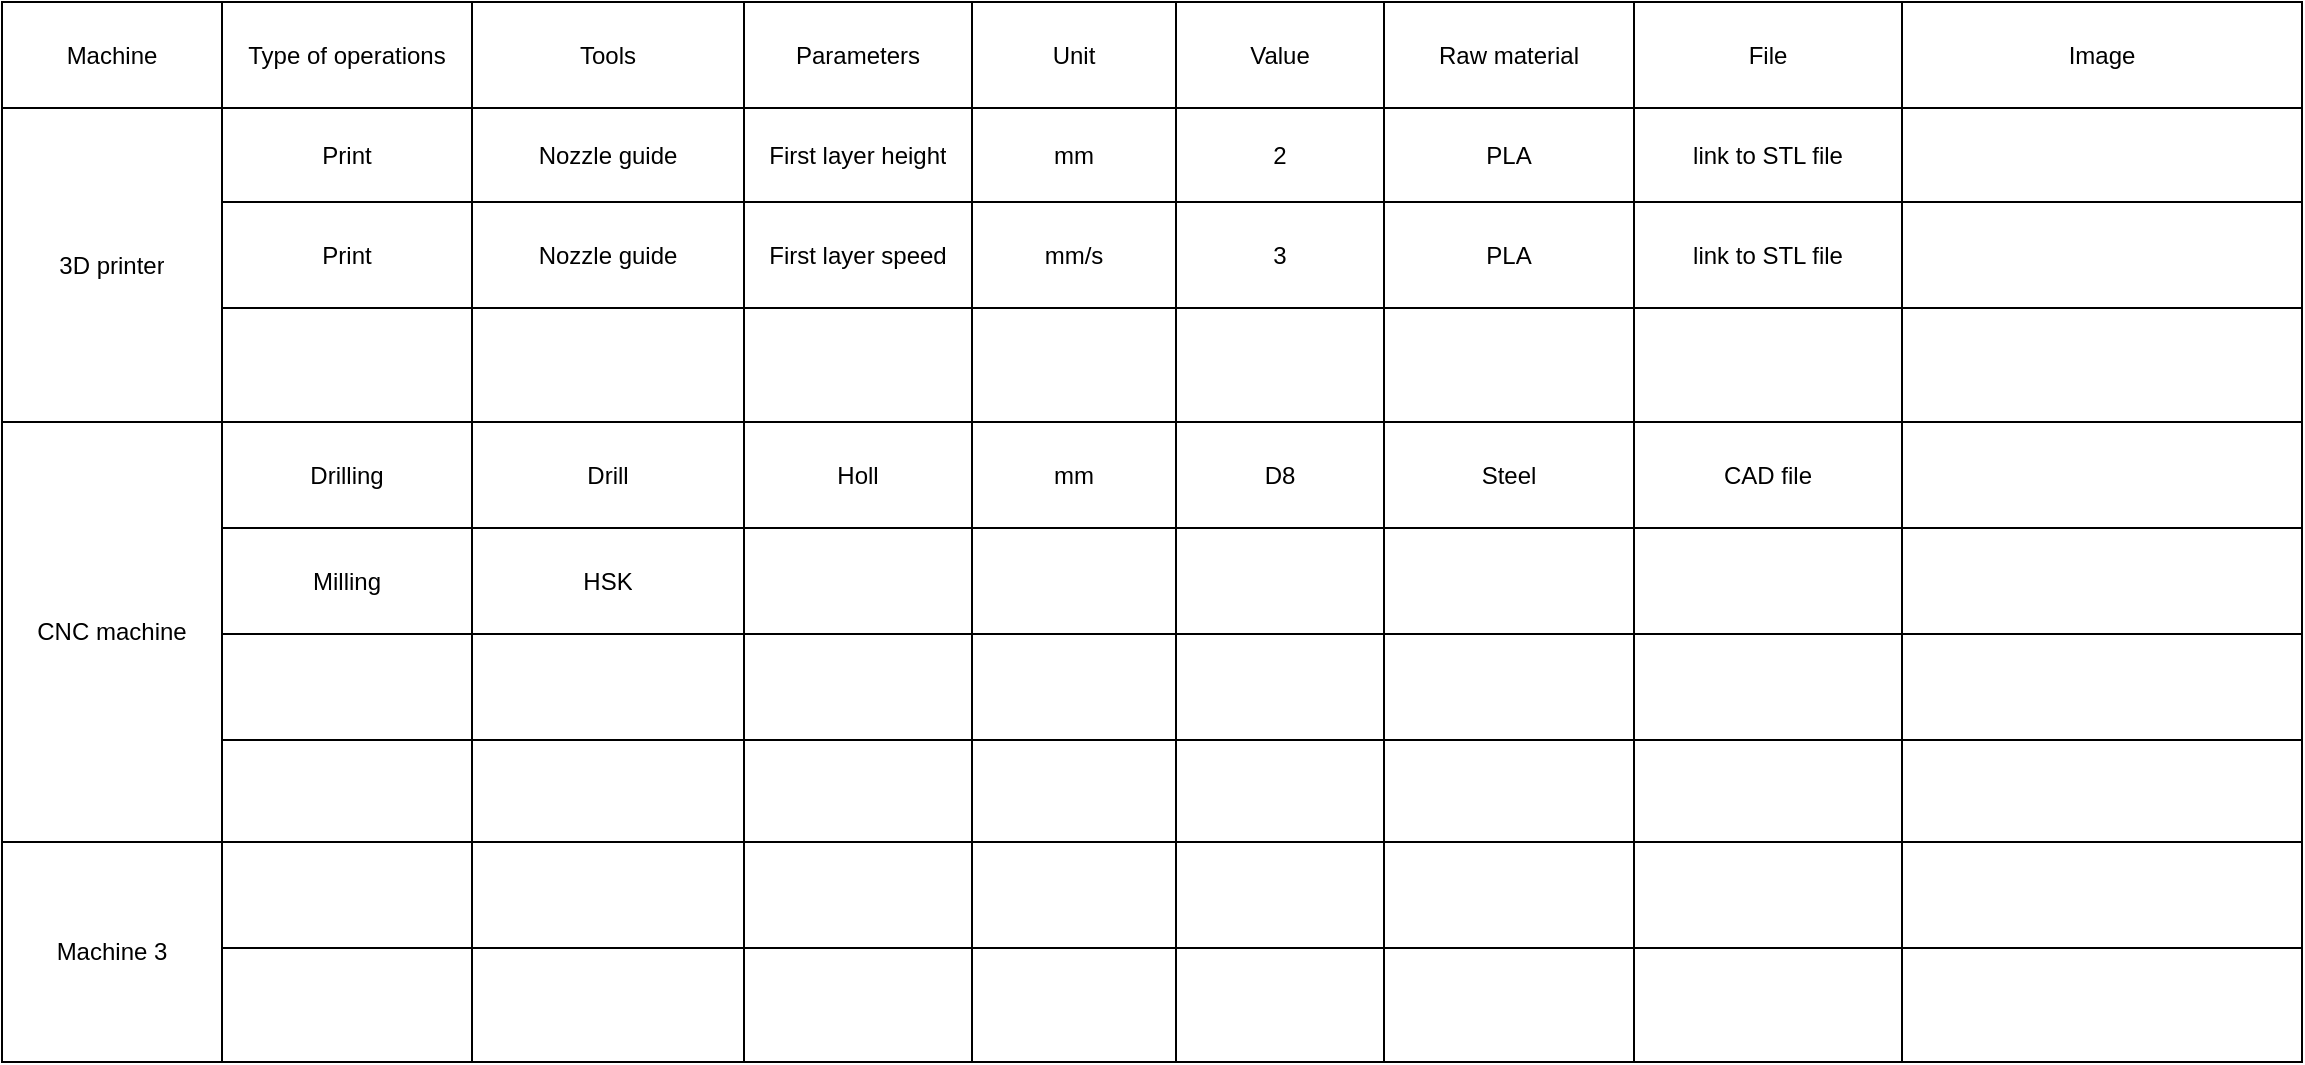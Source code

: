 <mxfile version="15.1.2" type="github">
  <diagram id="Z1trSQCHoKJ7LO43XMHb" name="Page-1">
    <mxGraphModel dx="2493" dy="2000" grid="1" gridSize="10" guides="1" tooltips="1" connect="1" arrows="1" fold="1" page="1" pageScale="1" pageWidth="827" pageHeight="1169" math="0" shadow="0">
      <root>
        <mxCell id="0" />
        <mxCell id="1" parent="0" />
        <mxCell id="W6SQOugObV7dIc_7kULn-4" value="" style="shape=table;startSize=0;container=1;collapsible=0;childLayout=tableLayout;" parent="1" vertex="1">
          <mxGeometry x="-750" y="-1007" width="110" height="157" as="geometry" />
        </mxCell>
        <mxCell id="W6SQOugObV7dIc_7kULn-5" value="" style="shape=partialRectangle;collapsible=0;dropTarget=0;pointerEvents=0;fillColor=none;top=0;left=0;bottom=0;right=0;points=[[0,0.5],[1,0.5]];portConstraint=eastwest;" parent="W6SQOugObV7dIc_7kULn-4" vertex="1">
          <mxGeometry width="110" height="157" as="geometry" />
        </mxCell>
        <mxCell id="W6SQOugObV7dIc_7kULn-6" value="3D printer" style="shape=partialRectangle;html=1;whiteSpace=wrap;connectable=0;overflow=hidden;fillColor=none;top=0;left=0;bottom=0;right=0;" parent="W6SQOugObV7dIc_7kULn-5" vertex="1">
          <mxGeometry width="110" height="157" as="geometry" />
        </mxCell>
        <mxCell id="W6SQOugObV7dIc_7kULn-7" value="" style="shape=table;startSize=0;container=1;collapsible=0;childLayout=tableLayout;" parent="1" vertex="1">
          <mxGeometry x="-640" y="-1060" width="1040" height="530" as="geometry" />
        </mxCell>
        <mxCell id="W6SQOugObV7dIc_7kULn-8" value="" style="shape=partialRectangle;collapsible=0;dropTarget=0;pointerEvents=0;fillColor=none;top=0;left=0;bottom=0;right=0;points=[[0,0.5],[1,0.5]];portConstraint=eastwest;" parent="W6SQOugObV7dIc_7kULn-7" vertex="1">
          <mxGeometry width="1040" height="53" as="geometry" />
        </mxCell>
        <mxCell id="W6SQOugObV7dIc_7kULn-9" value="Type of operations" style="shape=partialRectangle;html=1;whiteSpace=wrap;connectable=0;overflow=hidden;fillColor=none;top=0;left=0;bottom=0;right=0;" parent="W6SQOugObV7dIc_7kULn-8" vertex="1">
          <mxGeometry width="125" height="53" as="geometry" />
        </mxCell>
        <mxCell id="W6SQOugObV7dIc_7kULn-10" value="Tools" style="shape=partialRectangle;html=1;whiteSpace=wrap;connectable=0;overflow=hidden;fillColor=none;top=0;left=0;bottom=0;right=0;" parent="W6SQOugObV7dIc_7kULn-8" vertex="1">
          <mxGeometry x="125" width="136" height="53" as="geometry" />
        </mxCell>
        <mxCell id="W6SQOugObV7dIc_7kULn-11" value="Parameters" style="shape=partialRectangle;html=1;whiteSpace=wrap;connectable=0;overflow=hidden;fillColor=none;top=0;left=0;bottom=0;right=0;" parent="W6SQOugObV7dIc_7kULn-8" vertex="1">
          <mxGeometry x="261" width="114" height="53" as="geometry" />
        </mxCell>
        <mxCell id="W6SQOugObV7dIc_7kULn-12" value="Unit" style="shape=partialRectangle;html=1;whiteSpace=wrap;connectable=0;overflow=hidden;fillColor=none;top=0;left=0;bottom=0;right=0;" parent="W6SQOugObV7dIc_7kULn-8" vertex="1">
          <mxGeometry x="375" width="102" height="53" as="geometry" />
        </mxCell>
        <mxCell id="W6SQOugObV7dIc_7kULn-13" value="Value" style="shape=partialRectangle;html=1;whiteSpace=wrap;connectable=0;overflow=hidden;fillColor=none;top=0;left=0;bottom=0;right=0;" parent="W6SQOugObV7dIc_7kULn-8" vertex="1">
          <mxGeometry x="477" width="104" height="53" as="geometry" />
        </mxCell>
        <mxCell id="W6SQOugObV7dIc_7kULn-14" value="Raw material" style="shape=partialRectangle;html=1;whiteSpace=wrap;connectable=0;overflow=hidden;fillColor=none;top=0;left=0;bottom=0;right=0;" parent="W6SQOugObV7dIc_7kULn-8" vertex="1">
          <mxGeometry x="581" width="125" height="53" as="geometry" />
        </mxCell>
        <mxCell id="W6SQOugObV7dIc_7kULn-15" value="File" style="shape=partialRectangle;html=1;whiteSpace=wrap;connectable=0;overflow=hidden;fillColor=none;top=0;left=0;bottom=0;right=0;" parent="W6SQOugObV7dIc_7kULn-8" vertex="1">
          <mxGeometry x="706" width="134" height="53" as="geometry" />
        </mxCell>
        <mxCell id="W6SQOugObV7dIc_7kULn-16" value="Image" style="shape=partialRectangle;html=1;whiteSpace=wrap;connectable=0;overflow=hidden;fillColor=none;top=0;left=0;bottom=0;right=0;" parent="W6SQOugObV7dIc_7kULn-8" vertex="1">
          <mxGeometry x="840" width="200" height="53" as="geometry" />
        </mxCell>
        <mxCell id="W6SQOugObV7dIc_7kULn-17" style="shape=partialRectangle;collapsible=0;dropTarget=0;pointerEvents=0;fillColor=none;top=0;left=0;bottom=0;right=0;points=[[0,0.5],[1,0.5]];portConstraint=eastwest;" parent="W6SQOugObV7dIc_7kULn-7" vertex="1">
          <mxGeometry y="53" width="1040" height="47" as="geometry" />
        </mxCell>
        <mxCell id="W6SQOugObV7dIc_7kULn-18" value="Print" style="shape=partialRectangle;html=1;whiteSpace=wrap;connectable=0;overflow=hidden;fillColor=none;top=0;left=0;bottom=0;right=0;" parent="W6SQOugObV7dIc_7kULn-17" vertex="1">
          <mxGeometry width="125" height="47" as="geometry" />
        </mxCell>
        <mxCell id="W6SQOugObV7dIc_7kULn-19" value="Nozzle guide" style="shape=partialRectangle;html=1;whiteSpace=wrap;connectable=0;overflow=hidden;fillColor=none;top=0;left=0;bottom=0;right=0;" parent="W6SQOugObV7dIc_7kULn-17" vertex="1">
          <mxGeometry x="125" width="136" height="47" as="geometry" />
        </mxCell>
        <mxCell id="W6SQOugObV7dIc_7kULn-20" value="First layer height" style="shape=partialRectangle;html=1;whiteSpace=wrap;connectable=0;overflow=hidden;fillColor=none;top=0;left=0;bottom=0;right=0;" parent="W6SQOugObV7dIc_7kULn-17" vertex="1">
          <mxGeometry x="261" width="114" height="47" as="geometry" />
        </mxCell>
        <mxCell id="W6SQOugObV7dIc_7kULn-21" value="mm" style="shape=partialRectangle;html=1;whiteSpace=wrap;connectable=0;overflow=hidden;fillColor=none;top=0;left=0;bottom=0;right=0;" parent="W6SQOugObV7dIc_7kULn-17" vertex="1">
          <mxGeometry x="375" width="102" height="47" as="geometry" />
        </mxCell>
        <mxCell id="W6SQOugObV7dIc_7kULn-22" value="2" style="shape=partialRectangle;html=1;whiteSpace=wrap;connectable=0;overflow=hidden;fillColor=none;top=0;left=0;bottom=0;right=0;" parent="W6SQOugObV7dIc_7kULn-17" vertex="1">
          <mxGeometry x="477" width="104" height="47" as="geometry" />
        </mxCell>
        <mxCell id="W6SQOugObV7dIc_7kULn-23" value="PLA" style="shape=partialRectangle;html=1;whiteSpace=wrap;connectable=0;overflow=hidden;fillColor=none;top=0;left=0;bottom=0;right=0;" parent="W6SQOugObV7dIc_7kULn-17" vertex="1">
          <mxGeometry x="581" width="125" height="47" as="geometry" />
        </mxCell>
        <mxCell id="W6SQOugObV7dIc_7kULn-24" value="link to STL file" style="shape=partialRectangle;html=1;whiteSpace=wrap;connectable=0;overflow=hidden;fillColor=none;top=0;left=0;bottom=0;right=0;" parent="W6SQOugObV7dIc_7kULn-17" vertex="1">
          <mxGeometry x="706" width="134" height="47" as="geometry" />
        </mxCell>
        <mxCell id="W6SQOugObV7dIc_7kULn-25" style="shape=partialRectangle;html=1;whiteSpace=wrap;connectable=0;overflow=hidden;fillColor=none;top=0;left=0;bottom=0;right=0;" parent="W6SQOugObV7dIc_7kULn-17" vertex="1">
          <mxGeometry x="840" width="200" height="47" as="geometry" />
        </mxCell>
        <mxCell id="W6SQOugObV7dIc_7kULn-26" style="shape=partialRectangle;collapsible=0;dropTarget=0;pointerEvents=0;fillColor=none;top=0;left=0;bottom=0;right=0;points=[[0,0.5],[1,0.5]];portConstraint=eastwest;" parent="W6SQOugObV7dIc_7kULn-7" vertex="1">
          <mxGeometry y="100" width="1040" height="53" as="geometry" />
        </mxCell>
        <mxCell id="W6SQOugObV7dIc_7kULn-27" value="Print" style="shape=partialRectangle;html=1;whiteSpace=wrap;connectable=0;overflow=hidden;fillColor=none;top=0;left=0;bottom=0;right=0;" parent="W6SQOugObV7dIc_7kULn-26" vertex="1">
          <mxGeometry width="125" height="53" as="geometry" />
        </mxCell>
        <mxCell id="W6SQOugObV7dIc_7kULn-28" value="Nozzle guide" style="shape=partialRectangle;html=1;whiteSpace=wrap;connectable=0;overflow=hidden;fillColor=none;top=0;left=0;bottom=0;right=0;" parent="W6SQOugObV7dIc_7kULn-26" vertex="1">
          <mxGeometry x="125" width="136" height="53" as="geometry" />
        </mxCell>
        <mxCell id="W6SQOugObV7dIc_7kULn-29" value="First layer speed" style="shape=partialRectangle;html=1;whiteSpace=wrap;connectable=0;overflow=hidden;fillColor=none;top=0;left=0;bottom=0;right=0;" parent="W6SQOugObV7dIc_7kULn-26" vertex="1">
          <mxGeometry x="261" width="114" height="53" as="geometry" />
        </mxCell>
        <mxCell id="W6SQOugObV7dIc_7kULn-30" value="mm/s" style="shape=partialRectangle;html=1;whiteSpace=wrap;connectable=0;overflow=hidden;fillColor=none;top=0;left=0;bottom=0;right=0;" parent="W6SQOugObV7dIc_7kULn-26" vertex="1">
          <mxGeometry x="375" width="102" height="53" as="geometry" />
        </mxCell>
        <mxCell id="W6SQOugObV7dIc_7kULn-31" value="3" style="shape=partialRectangle;html=1;whiteSpace=wrap;connectable=0;overflow=hidden;fillColor=none;top=0;left=0;bottom=0;right=0;" parent="W6SQOugObV7dIc_7kULn-26" vertex="1">
          <mxGeometry x="477" width="104" height="53" as="geometry" />
        </mxCell>
        <mxCell id="W6SQOugObV7dIc_7kULn-32" value="PLA" style="shape=partialRectangle;html=1;whiteSpace=wrap;connectable=0;overflow=hidden;fillColor=none;top=0;left=0;bottom=0;right=0;" parent="W6SQOugObV7dIc_7kULn-26" vertex="1">
          <mxGeometry x="581" width="125" height="53" as="geometry" />
        </mxCell>
        <mxCell id="W6SQOugObV7dIc_7kULn-33" value="link to STL file" style="shape=partialRectangle;html=1;whiteSpace=wrap;connectable=0;overflow=hidden;fillColor=none;top=0;left=0;bottom=0;right=0;" parent="W6SQOugObV7dIc_7kULn-26" vertex="1">
          <mxGeometry x="706" width="134" height="53" as="geometry" />
        </mxCell>
        <mxCell id="W6SQOugObV7dIc_7kULn-34" style="shape=partialRectangle;html=1;whiteSpace=wrap;connectable=0;overflow=hidden;fillColor=none;top=0;left=0;bottom=0;right=0;" parent="W6SQOugObV7dIc_7kULn-26" vertex="1">
          <mxGeometry x="840" width="200" height="53" as="geometry" />
        </mxCell>
        <mxCell id="W6SQOugObV7dIc_7kULn-35" value="" style="shape=partialRectangle;collapsible=0;dropTarget=0;pointerEvents=0;fillColor=none;top=0;left=0;bottom=0;right=0;points=[[0,0.5],[1,0.5]];portConstraint=eastwest;" parent="W6SQOugObV7dIc_7kULn-7" vertex="1">
          <mxGeometry y="153" width="1040" height="57" as="geometry" />
        </mxCell>
        <mxCell id="W6SQOugObV7dIc_7kULn-36" value="" style="shape=partialRectangle;html=1;whiteSpace=wrap;connectable=0;overflow=hidden;fillColor=none;top=0;left=0;bottom=0;right=0;" parent="W6SQOugObV7dIc_7kULn-35" vertex="1">
          <mxGeometry width="125" height="57" as="geometry" />
        </mxCell>
        <mxCell id="W6SQOugObV7dIc_7kULn-37" style="shape=partialRectangle;html=1;whiteSpace=wrap;connectable=0;overflow=hidden;fillColor=none;top=0;left=0;bottom=0;right=0;" parent="W6SQOugObV7dIc_7kULn-35" vertex="1">
          <mxGeometry x="125" width="136" height="57" as="geometry" />
        </mxCell>
        <mxCell id="W6SQOugObV7dIc_7kULn-38" style="shape=partialRectangle;html=1;whiteSpace=wrap;connectable=0;overflow=hidden;fillColor=none;top=0;left=0;bottom=0;right=0;" parent="W6SQOugObV7dIc_7kULn-35" vertex="1">
          <mxGeometry x="261" width="114" height="57" as="geometry" />
        </mxCell>
        <mxCell id="W6SQOugObV7dIc_7kULn-39" style="shape=partialRectangle;html=1;whiteSpace=wrap;connectable=0;overflow=hidden;fillColor=none;top=0;left=0;bottom=0;right=0;" parent="W6SQOugObV7dIc_7kULn-35" vertex="1">
          <mxGeometry x="375" width="102" height="57" as="geometry" />
        </mxCell>
        <mxCell id="W6SQOugObV7dIc_7kULn-40" style="shape=partialRectangle;html=1;whiteSpace=wrap;connectable=0;overflow=hidden;fillColor=none;top=0;left=0;bottom=0;right=0;" parent="W6SQOugObV7dIc_7kULn-35" vertex="1">
          <mxGeometry x="477" width="104" height="57" as="geometry" />
        </mxCell>
        <mxCell id="W6SQOugObV7dIc_7kULn-41" style="shape=partialRectangle;html=1;whiteSpace=wrap;connectable=0;overflow=hidden;fillColor=none;top=0;left=0;bottom=0;right=0;" parent="W6SQOugObV7dIc_7kULn-35" vertex="1">
          <mxGeometry x="581" width="125" height="57" as="geometry" />
        </mxCell>
        <mxCell id="W6SQOugObV7dIc_7kULn-42" style="shape=partialRectangle;html=1;whiteSpace=wrap;connectable=0;overflow=hidden;fillColor=none;top=0;left=0;bottom=0;right=0;" parent="W6SQOugObV7dIc_7kULn-35" vertex="1">
          <mxGeometry x="706" width="134" height="57" as="geometry" />
        </mxCell>
        <mxCell id="W6SQOugObV7dIc_7kULn-43" style="shape=partialRectangle;html=1;whiteSpace=wrap;connectable=0;overflow=hidden;fillColor=none;top=0;left=0;bottom=0;right=0;" parent="W6SQOugObV7dIc_7kULn-35" vertex="1">
          <mxGeometry x="840" width="200" height="57" as="geometry" />
        </mxCell>
        <mxCell id="W6SQOugObV7dIc_7kULn-44" value="" style="shape=partialRectangle;collapsible=0;dropTarget=0;pointerEvents=0;fillColor=none;top=0;left=0;bottom=0;right=0;points=[[0,0.5],[1,0.5]];portConstraint=eastwest;" parent="W6SQOugObV7dIc_7kULn-7" vertex="1">
          <mxGeometry y="210" width="1040" height="53" as="geometry" />
        </mxCell>
        <mxCell id="W6SQOugObV7dIc_7kULn-45" value="Drilling" style="shape=partialRectangle;html=1;whiteSpace=wrap;connectable=0;overflow=hidden;fillColor=none;top=0;left=0;bottom=0;right=0;" parent="W6SQOugObV7dIc_7kULn-44" vertex="1">
          <mxGeometry width="125" height="53" as="geometry" />
        </mxCell>
        <mxCell id="W6SQOugObV7dIc_7kULn-46" value="Drill" style="shape=partialRectangle;html=1;whiteSpace=wrap;connectable=0;overflow=hidden;fillColor=none;top=0;left=0;bottom=0;right=0;" parent="W6SQOugObV7dIc_7kULn-44" vertex="1">
          <mxGeometry x="125" width="136" height="53" as="geometry" />
        </mxCell>
        <mxCell id="W6SQOugObV7dIc_7kULn-47" value="Holl" style="shape=partialRectangle;html=1;whiteSpace=wrap;connectable=0;overflow=hidden;fillColor=none;top=0;left=0;bottom=0;right=0;" parent="W6SQOugObV7dIc_7kULn-44" vertex="1">
          <mxGeometry x="261" width="114" height="53" as="geometry" />
        </mxCell>
        <mxCell id="W6SQOugObV7dIc_7kULn-48" value="mm" style="shape=partialRectangle;html=1;whiteSpace=wrap;connectable=0;overflow=hidden;fillColor=none;top=0;left=0;bottom=0;right=0;" parent="W6SQOugObV7dIc_7kULn-44" vertex="1">
          <mxGeometry x="375" width="102" height="53" as="geometry" />
        </mxCell>
        <mxCell id="W6SQOugObV7dIc_7kULn-49" value="D8" style="shape=partialRectangle;html=1;whiteSpace=wrap;connectable=0;overflow=hidden;fillColor=none;top=0;left=0;bottom=0;right=0;" parent="W6SQOugObV7dIc_7kULn-44" vertex="1">
          <mxGeometry x="477" width="104" height="53" as="geometry" />
        </mxCell>
        <mxCell id="W6SQOugObV7dIc_7kULn-50" value="Steel" style="shape=partialRectangle;html=1;whiteSpace=wrap;connectable=0;overflow=hidden;fillColor=none;top=0;left=0;bottom=0;right=0;" parent="W6SQOugObV7dIc_7kULn-44" vertex="1">
          <mxGeometry x="581" width="125" height="53" as="geometry" />
        </mxCell>
        <mxCell id="W6SQOugObV7dIc_7kULn-51" value="CAD file" style="shape=partialRectangle;html=1;whiteSpace=wrap;connectable=0;overflow=hidden;fillColor=none;top=0;left=0;bottom=0;right=0;" parent="W6SQOugObV7dIc_7kULn-44" vertex="1">
          <mxGeometry x="706" width="134" height="53" as="geometry" />
        </mxCell>
        <mxCell id="W6SQOugObV7dIc_7kULn-52" style="shape=partialRectangle;html=1;whiteSpace=wrap;connectable=0;overflow=hidden;fillColor=none;top=0;left=0;bottom=0;right=0;" parent="W6SQOugObV7dIc_7kULn-44" vertex="1">
          <mxGeometry x="840" width="200" height="53" as="geometry" />
        </mxCell>
        <mxCell id="W6SQOugObV7dIc_7kULn-53" value="" style="shape=partialRectangle;collapsible=0;dropTarget=0;pointerEvents=0;fillColor=none;top=0;left=0;bottom=0;right=0;points=[[0,0.5],[1,0.5]];portConstraint=eastwest;" parent="W6SQOugObV7dIc_7kULn-7" vertex="1">
          <mxGeometry y="263" width="1040" height="53" as="geometry" />
        </mxCell>
        <mxCell id="W6SQOugObV7dIc_7kULn-54" value="Milling" style="shape=partialRectangle;html=1;whiteSpace=wrap;connectable=0;overflow=hidden;fillColor=none;top=0;left=0;bottom=0;right=0;" parent="W6SQOugObV7dIc_7kULn-53" vertex="1">
          <mxGeometry width="125" height="53" as="geometry" />
        </mxCell>
        <mxCell id="W6SQOugObV7dIc_7kULn-55" value="HSK" style="shape=partialRectangle;html=1;whiteSpace=wrap;connectable=0;overflow=hidden;fillColor=none;top=0;left=0;bottom=0;right=0;" parent="W6SQOugObV7dIc_7kULn-53" vertex="1">
          <mxGeometry x="125" width="136" height="53" as="geometry" />
        </mxCell>
        <mxCell id="W6SQOugObV7dIc_7kULn-56" style="shape=partialRectangle;html=1;whiteSpace=wrap;connectable=0;overflow=hidden;fillColor=none;top=0;left=0;bottom=0;right=0;" parent="W6SQOugObV7dIc_7kULn-53" vertex="1">
          <mxGeometry x="261" width="114" height="53" as="geometry" />
        </mxCell>
        <mxCell id="W6SQOugObV7dIc_7kULn-57" style="shape=partialRectangle;html=1;whiteSpace=wrap;connectable=0;overflow=hidden;fillColor=none;top=0;left=0;bottom=0;right=0;" parent="W6SQOugObV7dIc_7kULn-53" vertex="1">
          <mxGeometry x="375" width="102" height="53" as="geometry" />
        </mxCell>
        <mxCell id="W6SQOugObV7dIc_7kULn-58" style="shape=partialRectangle;html=1;whiteSpace=wrap;connectable=0;overflow=hidden;fillColor=none;top=0;left=0;bottom=0;right=0;" parent="W6SQOugObV7dIc_7kULn-53" vertex="1">
          <mxGeometry x="477" width="104" height="53" as="geometry" />
        </mxCell>
        <mxCell id="W6SQOugObV7dIc_7kULn-59" style="shape=partialRectangle;html=1;whiteSpace=wrap;connectable=0;overflow=hidden;fillColor=none;top=0;left=0;bottom=0;right=0;" parent="W6SQOugObV7dIc_7kULn-53" vertex="1">
          <mxGeometry x="581" width="125" height="53" as="geometry" />
        </mxCell>
        <mxCell id="W6SQOugObV7dIc_7kULn-60" style="shape=partialRectangle;html=1;whiteSpace=wrap;connectable=0;overflow=hidden;fillColor=none;top=0;left=0;bottom=0;right=0;" parent="W6SQOugObV7dIc_7kULn-53" vertex="1">
          <mxGeometry x="706" width="134" height="53" as="geometry" />
        </mxCell>
        <mxCell id="W6SQOugObV7dIc_7kULn-61" style="shape=partialRectangle;html=1;whiteSpace=wrap;connectable=0;overflow=hidden;fillColor=none;top=0;left=0;bottom=0;right=0;" parent="W6SQOugObV7dIc_7kULn-53" vertex="1">
          <mxGeometry x="840" width="200" height="53" as="geometry" />
        </mxCell>
        <mxCell id="W6SQOugObV7dIc_7kULn-62" style="shape=partialRectangle;collapsible=0;dropTarget=0;pointerEvents=0;fillColor=none;top=0;left=0;bottom=0;right=0;points=[[0,0.5],[1,0.5]];portConstraint=eastwest;" parent="W6SQOugObV7dIc_7kULn-7" vertex="1">
          <mxGeometry y="316" width="1040" height="53" as="geometry" />
        </mxCell>
        <mxCell id="W6SQOugObV7dIc_7kULn-63" style="shape=partialRectangle;html=1;whiteSpace=wrap;connectable=0;overflow=hidden;fillColor=none;top=0;left=0;bottom=0;right=0;" parent="W6SQOugObV7dIc_7kULn-62" vertex="1">
          <mxGeometry width="125" height="53" as="geometry" />
        </mxCell>
        <mxCell id="W6SQOugObV7dIc_7kULn-64" style="shape=partialRectangle;html=1;whiteSpace=wrap;connectable=0;overflow=hidden;fillColor=none;top=0;left=0;bottom=0;right=0;" parent="W6SQOugObV7dIc_7kULn-62" vertex="1">
          <mxGeometry x="125" width="136" height="53" as="geometry" />
        </mxCell>
        <mxCell id="W6SQOugObV7dIc_7kULn-65" style="shape=partialRectangle;html=1;whiteSpace=wrap;connectable=0;overflow=hidden;fillColor=none;top=0;left=0;bottom=0;right=0;" parent="W6SQOugObV7dIc_7kULn-62" vertex="1">
          <mxGeometry x="261" width="114" height="53" as="geometry" />
        </mxCell>
        <mxCell id="W6SQOugObV7dIc_7kULn-66" style="shape=partialRectangle;html=1;whiteSpace=wrap;connectable=0;overflow=hidden;fillColor=none;top=0;left=0;bottom=0;right=0;" parent="W6SQOugObV7dIc_7kULn-62" vertex="1">
          <mxGeometry x="375" width="102" height="53" as="geometry" />
        </mxCell>
        <mxCell id="W6SQOugObV7dIc_7kULn-67" style="shape=partialRectangle;html=1;whiteSpace=wrap;connectable=0;overflow=hidden;fillColor=none;top=0;left=0;bottom=0;right=0;" parent="W6SQOugObV7dIc_7kULn-62" vertex="1">
          <mxGeometry x="477" width="104" height="53" as="geometry" />
        </mxCell>
        <mxCell id="W6SQOugObV7dIc_7kULn-68" style="shape=partialRectangle;html=1;whiteSpace=wrap;connectable=0;overflow=hidden;fillColor=none;top=0;left=0;bottom=0;right=0;" parent="W6SQOugObV7dIc_7kULn-62" vertex="1">
          <mxGeometry x="581" width="125" height="53" as="geometry" />
        </mxCell>
        <mxCell id="W6SQOugObV7dIc_7kULn-69" style="shape=partialRectangle;html=1;whiteSpace=wrap;connectable=0;overflow=hidden;fillColor=none;top=0;left=0;bottom=0;right=0;" parent="W6SQOugObV7dIc_7kULn-62" vertex="1">
          <mxGeometry x="706" width="134" height="53" as="geometry" />
        </mxCell>
        <mxCell id="W6SQOugObV7dIc_7kULn-70" style="shape=partialRectangle;html=1;whiteSpace=wrap;connectable=0;overflow=hidden;fillColor=none;top=0;left=0;bottom=0;right=0;" parent="W6SQOugObV7dIc_7kULn-62" vertex="1">
          <mxGeometry x="840" width="200" height="53" as="geometry" />
        </mxCell>
        <mxCell id="W6SQOugObV7dIc_7kULn-71" style="shape=partialRectangle;collapsible=0;dropTarget=0;pointerEvents=0;fillColor=none;top=0;left=0;bottom=0;right=0;points=[[0,0.5],[1,0.5]];portConstraint=eastwest;" parent="W6SQOugObV7dIc_7kULn-7" vertex="1">
          <mxGeometry y="369" width="1040" height="51" as="geometry" />
        </mxCell>
        <mxCell id="W6SQOugObV7dIc_7kULn-72" style="shape=partialRectangle;html=1;whiteSpace=wrap;connectable=0;overflow=hidden;fillColor=none;top=0;left=0;bottom=0;right=0;" parent="W6SQOugObV7dIc_7kULn-71" vertex="1">
          <mxGeometry width="125" height="51" as="geometry" />
        </mxCell>
        <mxCell id="W6SQOugObV7dIc_7kULn-73" style="shape=partialRectangle;html=1;whiteSpace=wrap;connectable=0;overflow=hidden;fillColor=none;top=0;left=0;bottom=0;right=0;" parent="W6SQOugObV7dIc_7kULn-71" vertex="1">
          <mxGeometry x="125" width="136" height="51" as="geometry" />
        </mxCell>
        <mxCell id="W6SQOugObV7dIc_7kULn-74" style="shape=partialRectangle;html=1;whiteSpace=wrap;connectable=0;overflow=hidden;fillColor=none;top=0;left=0;bottom=0;right=0;" parent="W6SQOugObV7dIc_7kULn-71" vertex="1">
          <mxGeometry x="261" width="114" height="51" as="geometry" />
        </mxCell>
        <mxCell id="W6SQOugObV7dIc_7kULn-75" style="shape=partialRectangle;html=1;whiteSpace=wrap;connectable=0;overflow=hidden;fillColor=none;top=0;left=0;bottom=0;right=0;" parent="W6SQOugObV7dIc_7kULn-71" vertex="1">
          <mxGeometry x="375" width="102" height="51" as="geometry" />
        </mxCell>
        <mxCell id="W6SQOugObV7dIc_7kULn-76" style="shape=partialRectangle;html=1;whiteSpace=wrap;connectable=0;overflow=hidden;fillColor=none;top=0;left=0;bottom=0;right=0;" parent="W6SQOugObV7dIc_7kULn-71" vertex="1">
          <mxGeometry x="477" width="104" height="51" as="geometry" />
        </mxCell>
        <mxCell id="W6SQOugObV7dIc_7kULn-77" style="shape=partialRectangle;html=1;whiteSpace=wrap;connectable=0;overflow=hidden;fillColor=none;top=0;left=0;bottom=0;right=0;" parent="W6SQOugObV7dIc_7kULn-71" vertex="1">
          <mxGeometry x="581" width="125" height="51" as="geometry" />
        </mxCell>
        <mxCell id="W6SQOugObV7dIc_7kULn-78" style="shape=partialRectangle;html=1;whiteSpace=wrap;connectable=0;overflow=hidden;fillColor=none;top=0;left=0;bottom=0;right=0;" parent="W6SQOugObV7dIc_7kULn-71" vertex="1">
          <mxGeometry x="706" width="134" height="51" as="geometry" />
        </mxCell>
        <mxCell id="W6SQOugObV7dIc_7kULn-79" style="shape=partialRectangle;html=1;whiteSpace=wrap;connectable=0;overflow=hidden;fillColor=none;top=0;left=0;bottom=0;right=0;" parent="W6SQOugObV7dIc_7kULn-71" vertex="1">
          <mxGeometry x="840" width="200" height="51" as="geometry" />
        </mxCell>
        <mxCell id="W6SQOugObV7dIc_7kULn-80" style="shape=partialRectangle;collapsible=0;dropTarget=0;pointerEvents=0;fillColor=none;top=0;left=0;bottom=0;right=0;points=[[0,0.5],[1,0.5]];portConstraint=eastwest;" parent="W6SQOugObV7dIc_7kULn-7" vertex="1">
          <mxGeometry y="420" width="1040" height="53" as="geometry" />
        </mxCell>
        <mxCell id="W6SQOugObV7dIc_7kULn-81" style="shape=partialRectangle;html=1;whiteSpace=wrap;connectable=0;overflow=hidden;fillColor=none;top=0;left=0;bottom=0;right=0;" parent="W6SQOugObV7dIc_7kULn-80" vertex="1">
          <mxGeometry width="125" height="53" as="geometry" />
        </mxCell>
        <mxCell id="W6SQOugObV7dIc_7kULn-82" style="shape=partialRectangle;html=1;whiteSpace=wrap;connectable=0;overflow=hidden;fillColor=none;top=0;left=0;bottom=0;right=0;" parent="W6SQOugObV7dIc_7kULn-80" vertex="1">
          <mxGeometry x="125" width="136" height="53" as="geometry" />
        </mxCell>
        <mxCell id="W6SQOugObV7dIc_7kULn-83" style="shape=partialRectangle;html=1;whiteSpace=wrap;connectable=0;overflow=hidden;fillColor=none;top=0;left=0;bottom=0;right=0;" parent="W6SQOugObV7dIc_7kULn-80" vertex="1">
          <mxGeometry x="261" width="114" height="53" as="geometry" />
        </mxCell>
        <mxCell id="W6SQOugObV7dIc_7kULn-84" style="shape=partialRectangle;html=1;whiteSpace=wrap;connectable=0;overflow=hidden;fillColor=none;top=0;left=0;bottom=0;right=0;" parent="W6SQOugObV7dIc_7kULn-80" vertex="1">
          <mxGeometry x="375" width="102" height="53" as="geometry" />
        </mxCell>
        <mxCell id="W6SQOugObV7dIc_7kULn-85" style="shape=partialRectangle;html=1;whiteSpace=wrap;connectable=0;overflow=hidden;fillColor=none;top=0;left=0;bottom=0;right=0;" parent="W6SQOugObV7dIc_7kULn-80" vertex="1">
          <mxGeometry x="477" width="104" height="53" as="geometry" />
        </mxCell>
        <mxCell id="W6SQOugObV7dIc_7kULn-86" style="shape=partialRectangle;html=1;whiteSpace=wrap;connectable=0;overflow=hidden;fillColor=none;top=0;left=0;bottom=0;right=0;" parent="W6SQOugObV7dIc_7kULn-80" vertex="1">
          <mxGeometry x="581" width="125" height="53" as="geometry" />
        </mxCell>
        <mxCell id="W6SQOugObV7dIc_7kULn-87" style="shape=partialRectangle;html=1;whiteSpace=wrap;connectable=0;overflow=hidden;fillColor=none;top=0;left=0;bottom=0;right=0;" parent="W6SQOugObV7dIc_7kULn-80" vertex="1">
          <mxGeometry x="706" width="134" height="53" as="geometry" />
        </mxCell>
        <mxCell id="W6SQOugObV7dIc_7kULn-88" style="shape=partialRectangle;html=1;whiteSpace=wrap;connectable=0;overflow=hidden;fillColor=none;top=0;left=0;bottom=0;right=0;" parent="W6SQOugObV7dIc_7kULn-80" vertex="1">
          <mxGeometry x="840" width="200" height="53" as="geometry" />
        </mxCell>
        <mxCell id="W6SQOugObV7dIc_7kULn-89" style="shape=partialRectangle;collapsible=0;dropTarget=0;pointerEvents=0;fillColor=none;top=0;left=0;bottom=0;right=0;points=[[0,0.5],[1,0.5]];portConstraint=eastwest;" parent="W6SQOugObV7dIc_7kULn-7" vertex="1">
          <mxGeometry y="473" width="1040" height="57" as="geometry" />
        </mxCell>
        <mxCell id="W6SQOugObV7dIc_7kULn-90" style="shape=partialRectangle;html=1;whiteSpace=wrap;connectable=0;overflow=hidden;fillColor=none;top=0;left=0;bottom=0;right=0;" parent="W6SQOugObV7dIc_7kULn-89" vertex="1">
          <mxGeometry width="125" height="57" as="geometry" />
        </mxCell>
        <mxCell id="W6SQOugObV7dIc_7kULn-91" style="shape=partialRectangle;html=1;whiteSpace=wrap;connectable=0;overflow=hidden;fillColor=none;top=0;left=0;bottom=0;right=0;" parent="W6SQOugObV7dIc_7kULn-89" vertex="1">
          <mxGeometry x="125" width="136" height="57" as="geometry" />
        </mxCell>
        <mxCell id="W6SQOugObV7dIc_7kULn-92" style="shape=partialRectangle;html=1;whiteSpace=wrap;connectable=0;overflow=hidden;fillColor=none;top=0;left=0;bottom=0;right=0;" parent="W6SQOugObV7dIc_7kULn-89" vertex="1">
          <mxGeometry x="261" width="114" height="57" as="geometry" />
        </mxCell>
        <mxCell id="W6SQOugObV7dIc_7kULn-93" style="shape=partialRectangle;html=1;whiteSpace=wrap;connectable=0;overflow=hidden;fillColor=none;top=0;left=0;bottom=0;right=0;" parent="W6SQOugObV7dIc_7kULn-89" vertex="1">
          <mxGeometry x="375" width="102" height="57" as="geometry" />
        </mxCell>
        <mxCell id="W6SQOugObV7dIc_7kULn-94" style="shape=partialRectangle;html=1;whiteSpace=wrap;connectable=0;overflow=hidden;fillColor=none;top=0;left=0;bottom=0;right=0;" parent="W6SQOugObV7dIc_7kULn-89" vertex="1">
          <mxGeometry x="477" width="104" height="57" as="geometry" />
        </mxCell>
        <mxCell id="W6SQOugObV7dIc_7kULn-95" style="shape=partialRectangle;html=1;whiteSpace=wrap;connectable=0;overflow=hidden;fillColor=none;top=0;left=0;bottom=0;right=0;" parent="W6SQOugObV7dIc_7kULn-89" vertex="1">
          <mxGeometry x="581" width="125" height="57" as="geometry" />
        </mxCell>
        <mxCell id="W6SQOugObV7dIc_7kULn-96" style="shape=partialRectangle;html=1;whiteSpace=wrap;connectable=0;overflow=hidden;fillColor=none;top=0;left=0;bottom=0;right=0;" parent="W6SQOugObV7dIc_7kULn-89" vertex="1">
          <mxGeometry x="706" width="134" height="57" as="geometry" />
        </mxCell>
        <mxCell id="W6SQOugObV7dIc_7kULn-97" style="shape=partialRectangle;html=1;whiteSpace=wrap;connectable=0;overflow=hidden;fillColor=none;top=0;left=0;bottom=0;right=0;" parent="W6SQOugObV7dIc_7kULn-89" vertex="1">
          <mxGeometry x="840" width="200" height="57" as="geometry" />
        </mxCell>
        <mxCell id="W6SQOugObV7dIc_7kULn-98" value="Machine" style="rounded=0;whiteSpace=wrap;html=1;" parent="1" vertex="1">
          <mxGeometry x="-750" y="-1060" width="110" height="53" as="geometry" />
        </mxCell>
        <mxCell id="W6SQOugObV7dIc_7kULn-99" value="" style="shape=table;startSize=0;container=1;collapsible=0;childLayout=tableLayout;" parent="1" vertex="1">
          <mxGeometry x="-750" y="-850" width="110" height="210" as="geometry" />
        </mxCell>
        <mxCell id="W6SQOugObV7dIc_7kULn-100" value="" style="shape=partialRectangle;collapsible=0;dropTarget=0;pointerEvents=0;fillColor=none;top=0;left=0;bottom=0;right=0;points=[[0,0.5],[1,0.5]];portConstraint=eastwest;" parent="W6SQOugObV7dIc_7kULn-99" vertex="1">
          <mxGeometry width="110" height="210" as="geometry" />
        </mxCell>
        <mxCell id="W6SQOugObV7dIc_7kULn-101" value="CNC machine" style="shape=partialRectangle;html=1;whiteSpace=wrap;connectable=0;overflow=hidden;fillColor=none;top=0;left=0;bottom=0;right=0;" parent="W6SQOugObV7dIc_7kULn-100" vertex="1">
          <mxGeometry width="110" height="210" as="geometry" />
        </mxCell>
        <mxCell id="W6SQOugObV7dIc_7kULn-102" value="" style="shape=table;startSize=0;container=1;collapsible=0;childLayout=tableLayout;" parent="1" vertex="1">
          <mxGeometry x="-750" y="-640" width="110" height="110" as="geometry" />
        </mxCell>
        <mxCell id="W6SQOugObV7dIc_7kULn-103" value="" style="shape=partialRectangle;collapsible=0;dropTarget=0;pointerEvents=0;fillColor=none;top=0;left=0;bottom=0;right=0;points=[[0,0.5],[1,0.5]];portConstraint=eastwest;" parent="W6SQOugObV7dIc_7kULn-102" vertex="1">
          <mxGeometry width="110" height="110" as="geometry" />
        </mxCell>
        <mxCell id="W6SQOugObV7dIc_7kULn-104" value="Machine 3" style="shape=partialRectangle;html=1;whiteSpace=wrap;connectable=0;overflow=hidden;fillColor=none;top=0;left=0;bottom=0;right=0;" parent="W6SQOugObV7dIc_7kULn-103" vertex="1">
          <mxGeometry width="110" height="110" as="geometry" />
        </mxCell>
      </root>
    </mxGraphModel>
  </diagram>
</mxfile>

